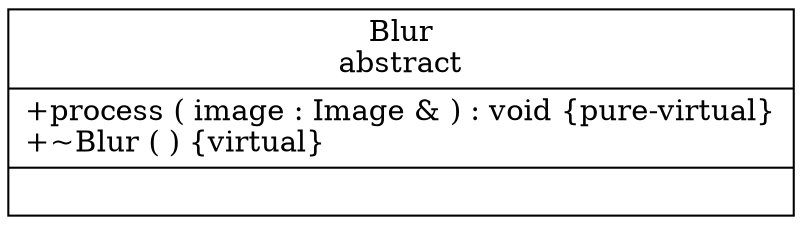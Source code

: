 digraph Blur
{
graph [ rankdir="RL" ]
"d3/d14/class_blur" [ label="Blur\nabstract\n|+process ( image : Image & ) : void \{pure-virtual\}\l+~Blur (  ) \{virtual\}\l|" shape="record" ]
}
